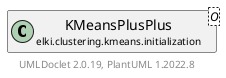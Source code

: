 @startuml
    remove .*\.(Instance|Par|Parameterizer|Factory)$
    set namespaceSeparator none
    hide empty fields
    hide empty methods

    abstract class "<size:14>KMeansPlusPlus.Instance\n<size:10>elki.clustering.kmeans.initialization" as elki.clustering.kmeans.initialization.KMeansPlusPlus.Instance<T> [[KMeansPlusPlus.Instance.html]] {
        #ids: DBIDs
        #weights: WritableDoubleDataStore
        #diststat: long
        #random: Random
        +Instance(DBIDs, RandomFactory)
        {abstract} #distance(T, DBIDRef): double
        #initialWeights(T): double
        #updateWeights(T): double
        #nextDouble(double): double
    }

    class "<size:14>KMeansPlusPlus\n<size:10>elki.clustering.kmeans.initialization" as elki.clustering.kmeans.initialization.KMeansPlusPlus<O> [[KMeansPlusPlus.html]]

    elki.clustering.kmeans.initialization.KMeansPlusPlus +-- elki.clustering.kmeans.initialization.KMeansPlusPlus.Instance

    center footer UMLDoclet 2.0.19, PlantUML 1.2022.8
@enduml
